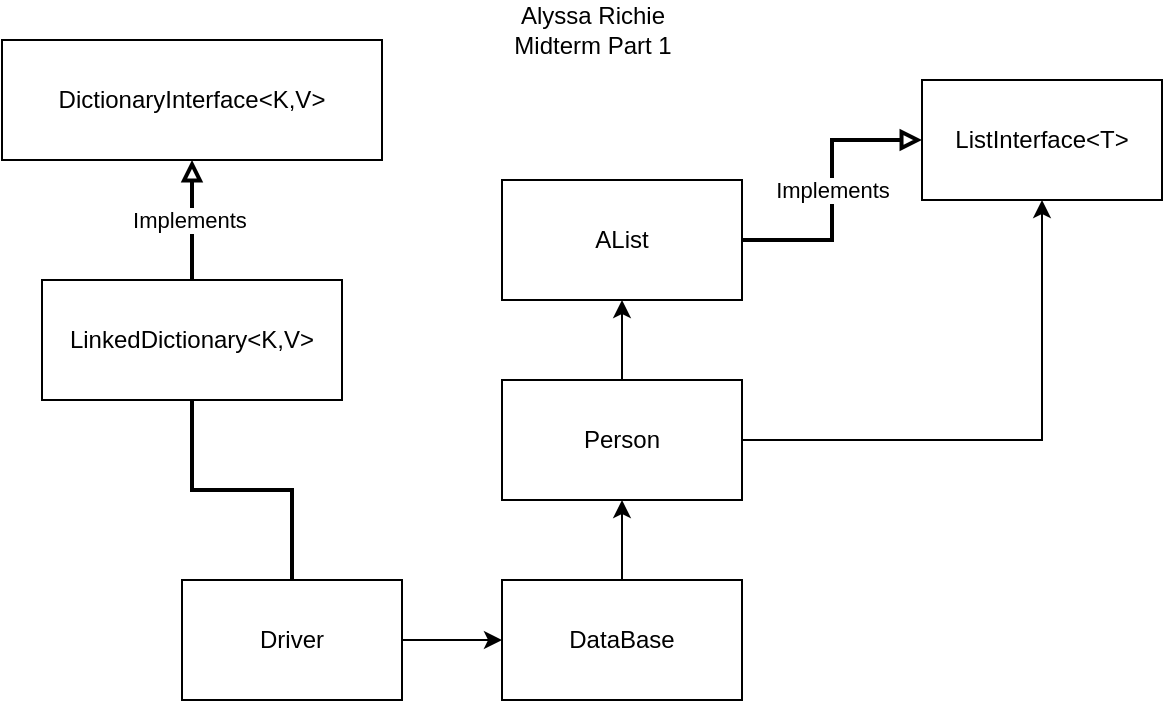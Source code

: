 <mxfile version="16.6.2" type="device"><diagram id="qywu4Aj0N0fBPIEsIEPI" name="Page-1"><mxGraphModel dx="1422" dy="754" grid="1" gridSize="10" guides="1" tooltips="1" connect="1" arrows="1" fold="1" page="1" pageScale="1" pageWidth="850" pageHeight="1100" math="0" shadow="0"><root><mxCell id="0"/><mxCell id="1" parent="0"/><mxCell id="e52gs0qPxgRopF_zHmM1-1" value="ListInterface&amp;lt;T&amp;gt;" style="rounded=0;whiteSpace=wrap;html=1;" vertex="1" parent="1"><mxGeometry x="560" y="80" width="120" height="60" as="geometry"/></mxCell><mxCell id="e52gs0qPxgRopF_zHmM1-22" value="Implements" style="edgeStyle=orthogonalEdgeStyle;orthogonalLoop=1;jettySize=auto;html=1;entryX=0;entryY=0.5;entryDx=0;entryDy=0;endArrow=block;endFill=0;rounded=0;strokeWidth=2;" edge="1" parent="1" source="e52gs0qPxgRopF_zHmM1-4" target="e52gs0qPxgRopF_zHmM1-1"><mxGeometry relative="1" as="geometry"/></mxCell><mxCell id="e52gs0qPxgRopF_zHmM1-4" value="AList" style="rounded=0;whiteSpace=wrap;html=1;" vertex="1" parent="1"><mxGeometry x="350" y="130" width="120" height="60" as="geometry"/></mxCell><mxCell id="e52gs0qPxgRopF_zHmM1-16" style="edgeStyle=orthogonalEdgeStyle;rounded=0;orthogonalLoop=1;jettySize=auto;html=1;entryX=0.5;entryY=1;entryDx=0;entryDy=0;fontStyle=0" edge="1" parent="1" source="e52gs0qPxgRopF_zHmM1-5" target="e52gs0qPxgRopF_zHmM1-4"><mxGeometry relative="1" as="geometry"><mxPoint x="440" y="210" as="targetPoint"/></mxGeometry></mxCell><mxCell id="e52gs0qPxgRopF_zHmM1-17" style="edgeStyle=orthogonalEdgeStyle;rounded=0;orthogonalLoop=1;jettySize=auto;html=1;entryX=0.5;entryY=1;entryDx=0;entryDy=0;" edge="1" parent="1" source="e52gs0qPxgRopF_zHmM1-5" target="e52gs0qPxgRopF_zHmM1-1"><mxGeometry relative="1" as="geometry"/></mxCell><mxCell id="e52gs0qPxgRopF_zHmM1-5" value="Person" style="rounded=0;whiteSpace=wrap;html=1;" vertex="1" parent="1"><mxGeometry x="350" y="230" width="120" height="60" as="geometry"/></mxCell><mxCell id="e52gs0qPxgRopF_zHmM1-18" style="edgeStyle=orthogonalEdgeStyle;rounded=0;orthogonalLoop=1;jettySize=auto;html=1;entryX=0.5;entryY=1;entryDx=0;entryDy=0;" edge="1" parent="1" source="e52gs0qPxgRopF_zHmM1-6" target="e52gs0qPxgRopF_zHmM1-5"><mxGeometry relative="1" as="geometry"/></mxCell><mxCell id="e52gs0qPxgRopF_zHmM1-6" value="DataBase" style="rounded=0;whiteSpace=wrap;html=1;" vertex="1" parent="1"><mxGeometry x="350" y="330" width="120" height="60" as="geometry"/></mxCell><mxCell id="e52gs0qPxgRopF_zHmM1-11" style="edgeStyle=orthogonalEdgeStyle;rounded=0;orthogonalLoop=1;jettySize=auto;html=1;entryX=0;entryY=0.5;entryDx=0;entryDy=0;" edge="1" parent="1" source="e52gs0qPxgRopF_zHmM1-7" target="e52gs0qPxgRopF_zHmM1-6"><mxGeometry relative="1" as="geometry"/></mxCell><mxCell id="e52gs0qPxgRopF_zHmM1-23" style="edgeStyle=orthogonalEdgeStyle;rounded=0;orthogonalLoop=1;jettySize=auto;html=1;entryX=0.5;entryY=1;entryDx=0;entryDy=0;endArrow=none;endFill=0;strokeWidth=2;" edge="1" parent="1" source="e52gs0qPxgRopF_zHmM1-7" target="e52gs0qPxgRopF_zHmM1-9"><mxGeometry relative="1" as="geometry"/></mxCell><mxCell id="e52gs0qPxgRopF_zHmM1-7" value="Driver" style="rounded=0;whiteSpace=wrap;html=1;" vertex="1" parent="1"><mxGeometry x="190" y="330" width="110" height="60" as="geometry"/></mxCell><mxCell id="e52gs0qPxgRopF_zHmM1-14" value="Implements&amp;nbsp;" style="edgeStyle=orthogonalEdgeStyle;rounded=0;orthogonalLoop=1;jettySize=auto;html=1;entryX=0.5;entryY=1;entryDx=0;entryDy=0;strokeWidth=2;endArrow=block;endFill=0;" edge="1" parent="1" source="e52gs0qPxgRopF_zHmM1-9" target="e52gs0qPxgRopF_zHmM1-10"><mxGeometry relative="1" as="geometry"/></mxCell><mxCell id="e52gs0qPxgRopF_zHmM1-9" value="LinkedDictionary&amp;lt;K,V&amp;gt;" style="rounded=0;whiteSpace=wrap;html=1;" vertex="1" parent="1"><mxGeometry x="120" y="180" width="150" height="60" as="geometry"/></mxCell><mxCell id="e52gs0qPxgRopF_zHmM1-10" value="DictionaryInterface&amp;lt;K,V&amp;gt;" style="rounded=0;whiteSpace=wrap;html=1;" vertex="1" parent="1"><mxGeometry x="100" y="60" width="190" height="60" as="geometry"/></mxCell><mxCell id="e52gs0qPxgRopF_zHmM1-24" value="Alyssa Richie&lt;br&gt;Midterm Part 1&lt;br&gt;" style="text;html=1;align=center;verticalAlign=middle;resizable=0;points=[];autosize=1;strokeColor=none;fillColor=none;" vertex="1" parent="1"><mxGeometry x="350" y="40" width="90" height="30" as="geometry"/></mxCell></root></mxGraphModel></diagram></mxfile>
